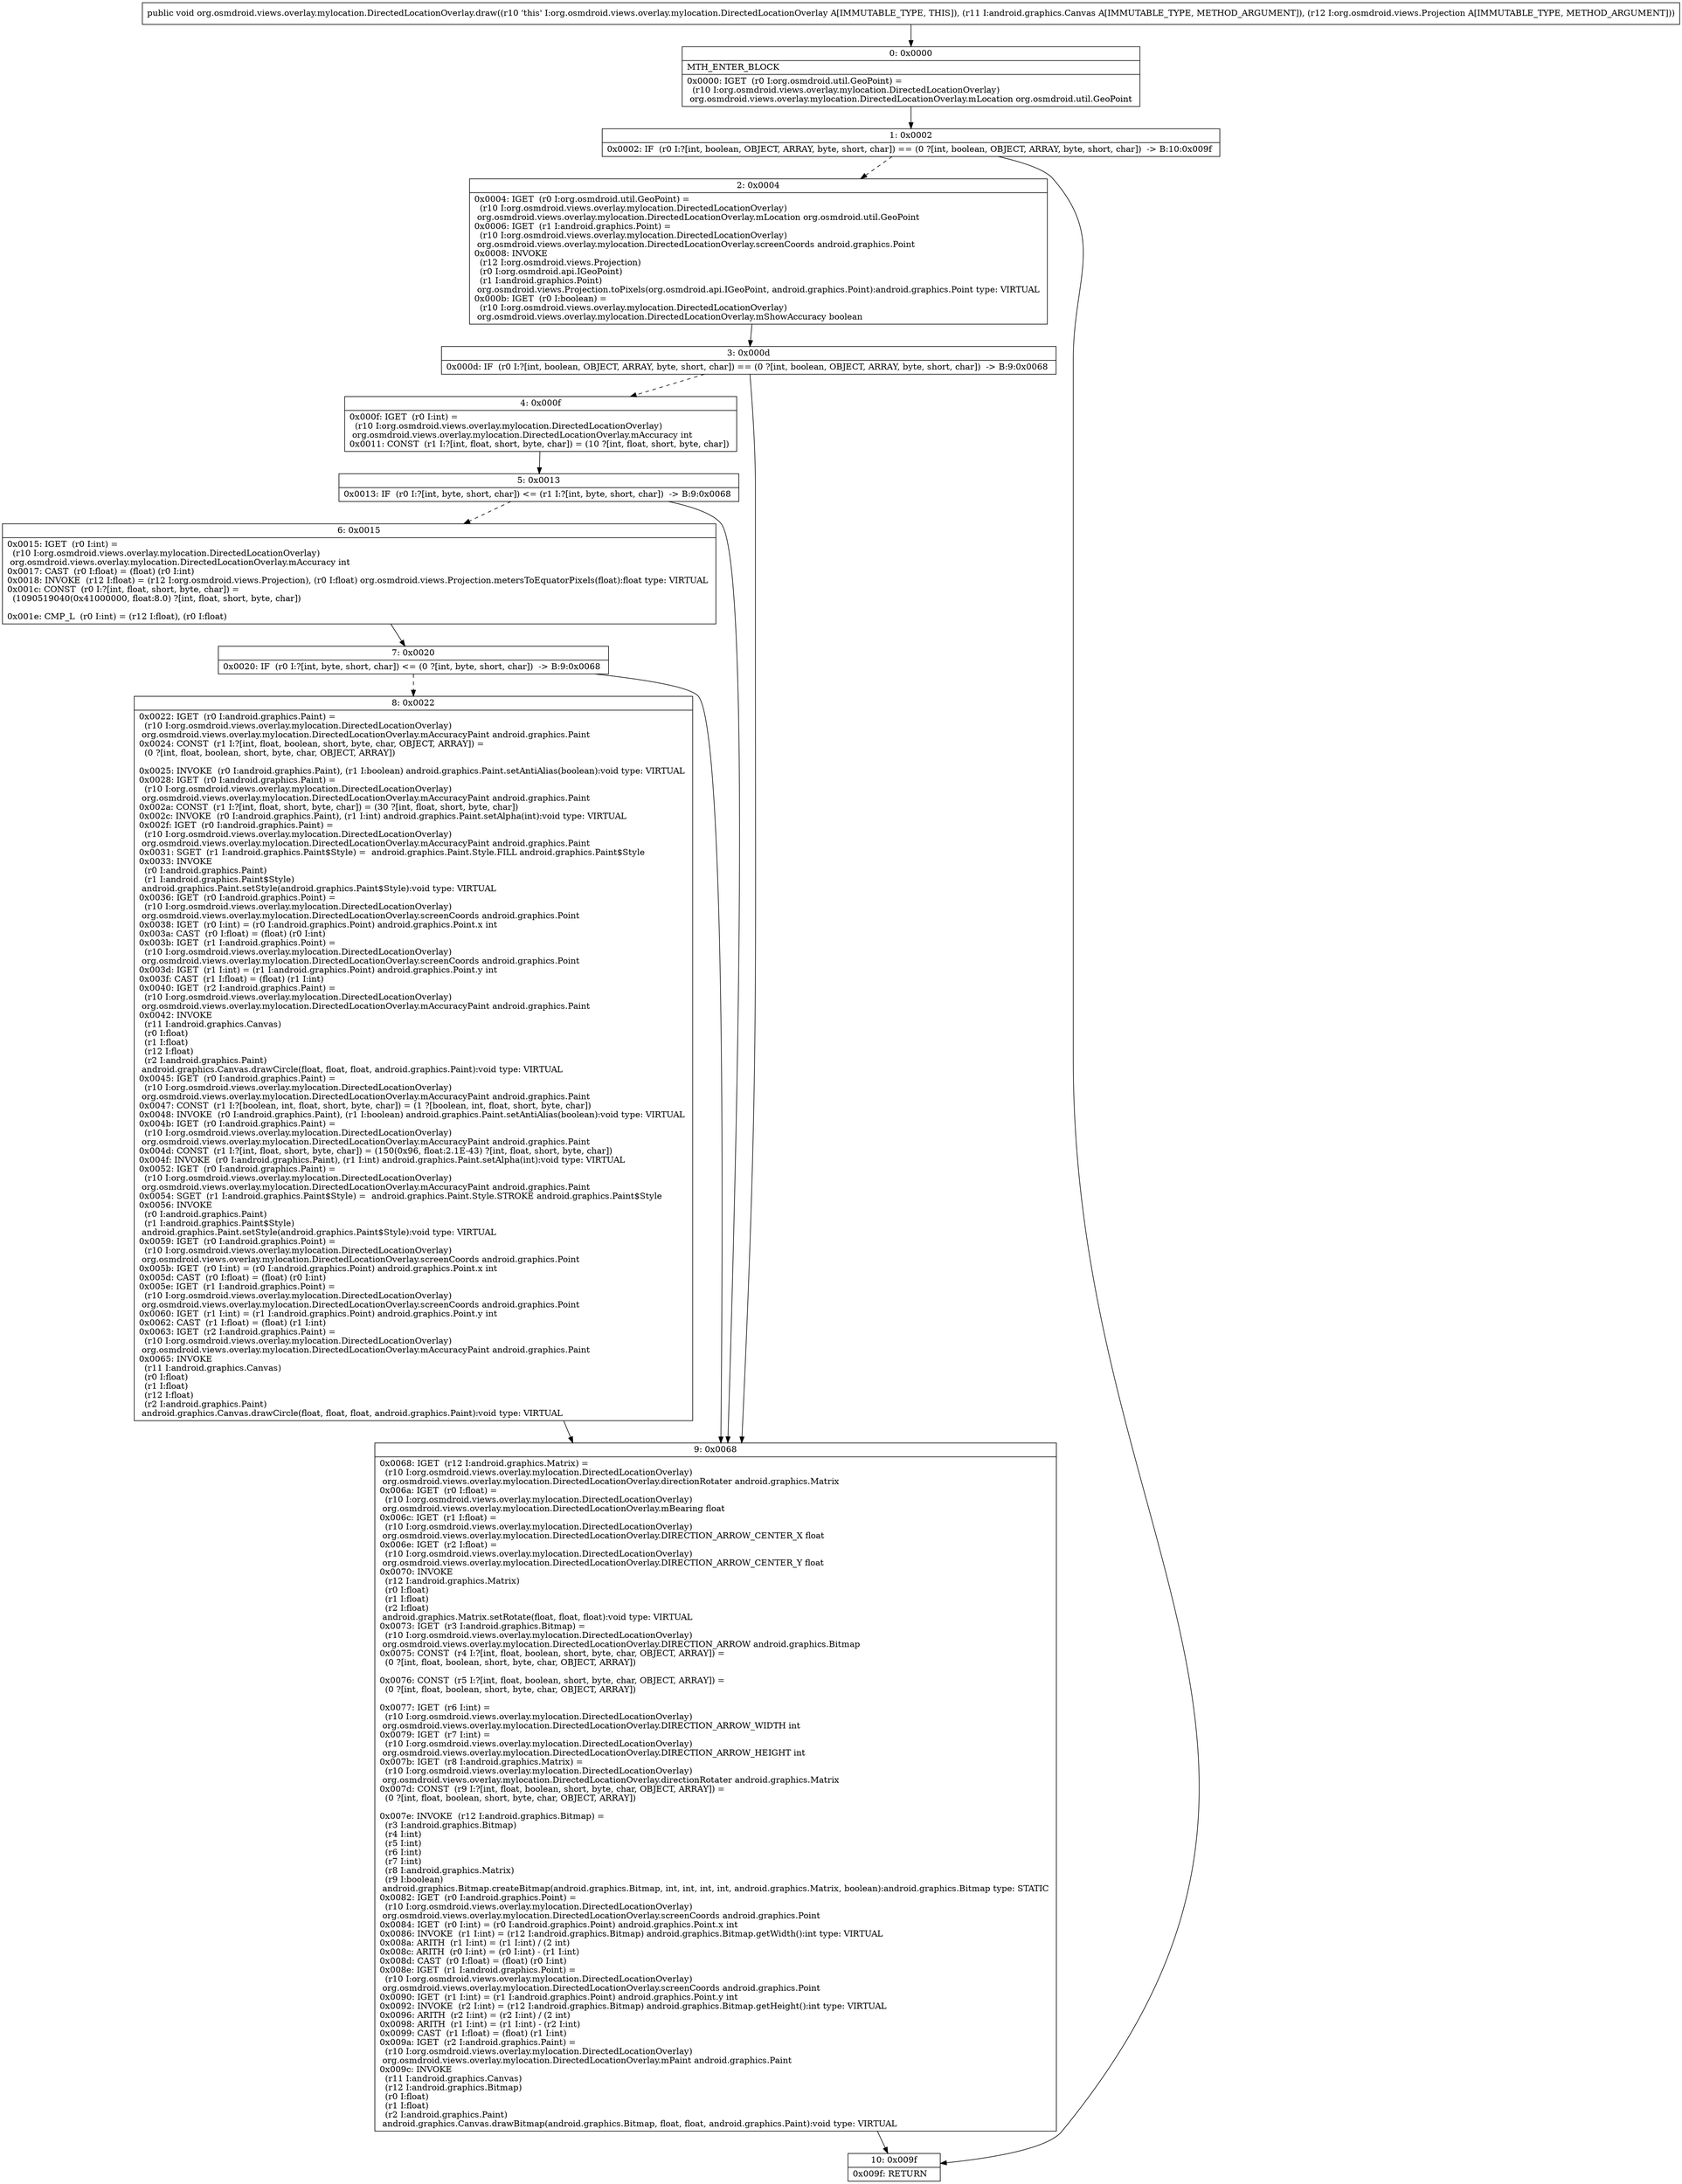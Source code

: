 digraph "CFG fororg.osmdroid.views.overlay.mylocation.DirectedLocationOverlay.draw(Landroid\/graphics\/Canvas;Lorg\/osmdroid\/views\/Projection;)V" {
Node_0 [shape=record,label="{0\:\ 0x0000|MTH_ENTER_BLOCK\l|0x0000: IGET  (r0 I:org.osmdroid.util.GeoPoint) = \l  (r10 I:org.osmdroid.views.overlay.mylocation.DirectedLocationOverlay)\l org.osmdroid.views.overlay.mylocation.DirectedLocationOverlay.mLocation org.osmdroid.util.GeoPoint \l}"];
Node_1 [shape=record,label="{1\:\ 0x0002|0x0002: IF  (r0 I:?[int, boolean, OBJECT, ARRAY, byte, short, char]) == (0 ?[int, boolean, OBJECT, ARRAY, byte, short, char])  \-\> B:10:0x009f \l}"];
Node_2 [shape=record,label="{2\:\ 0x0004|0x0004: IGET  (r0 I:org.osmdroid.util.GeoPoint) = \l  (r10 I:org.osmdroid.views.overlay.mylocation.DirectedLocationOverlay)\l org.osmdroid.views.overlay.mylocation.DirectedLocationOverlay.mLocation org.osmdroid.util.GeoPoint \l0x0006: IGET  (r1 I:android.graphics.Point) = \l  (r10 I:org.osmdroid.views.overlay.mylocation.DirectedLocationOverlay)\l org.osmdroid.views.overlay.mylocation.DirectedLocationOverlay.screenCoords android.graphics.Point \l0x0008: INVOKE  \l  (r12 I:org.osmdroid.views.Projection)\l  (r0 I:org.osmdroid.api.IGeoPoint)\l  (r1 I:android.graphics.Point)\l org.osmdroid.views.Projection.toPixels(org.osmdroid.api.IGeoPoint, android.graphics.Point):android.graphics.Point type: VIRTUAL \l0x000b: IGET  (r0 I:boolean) = \l  (r10 I:org.osmdroid.views.overlay.mylocation.DirectedLocationOverlay)\l org.osmdroid.views.overlay.mylocation.DirectedLocationOverlay.mShowAccuracy boolean \l}"];
Node_3 [shape=record,label="{3\:\ 0x000d|0x000d: IF  (r0 I:?[int, boolean, OBJECT, ARRAY, byte, short, char]) == (0 ?[int, boolean, OBJECT, ARRAY, byte, short, char])  \-\> B:9:0x0068 \l}"];
Node_4 [shape=record,label="{4\:\ 0x000f|0x000f: IGET  (r0 I:int) = \l  (r10 I:org.osmdroid.views.overlay.mylocation.DirectedLocationOverlay)\l org.osmdroid.views.overlay.mylocation.DirectedLocationOverlay.mAccuracy int \l0x0011: CONST  (r1 I:?[int, float, short, byte, char]) = (10 ?[int, float, short, byte, char]) \l}"];
Node_5 [shape=record,label="{5\:\ 0x0013|0x0013: IF  (r0 I:?[int, byte, short, char]) \<= (r1 I:?[int, byte, short, char])  \-\> B:9:0x0068 \l}"];
Node_6 [shape=record,label="{6\:\ 0x0015|0x0015: IGET  (r0 I:int) = \l  (r10 I:org.osmdroid.views.overlay.mylocation.DirectedLocationOverlay)\l org.osmdroid.views.overlay.mylocation.DirectedLocationOverlay.mAccuracy int \l0x0017: CAST  (r0 I:float) = (float) (r0 I:int) \l0x0018: INVOKE  (r12 I:float) = (r12 I:org.osmdroid.views.Projection), (r0 I:float) org.osmdroid.views.Projection.metersToEquatorPixels(float):float type: VIRTUAL \l0x001c: CONST  (r0 I:?[int, float, short, byte, char]) = \l  (1090519040(0x41000000, float:8.0) ?[int, float, short, byte, char])\l \l0x001e: CMP_L  (r0 I:int) = (r12 I:float), (r0 I:float) \l}"];
Node_7 [shape=record,label="{7\:\ 0x0020|0x0020: IF  (r0 I:?[int, byte, short, char]) \<= (0 ?[int, byte, short, char])  \-\> B:9:0x0068 \l}"];
Node_8 [shape=record,label="{8\:\ 0x0022|0x0022: IGET  (r0 I:android.graphics.Paint) = \l  (r10 I:org.osmdroid.views.overlay.mylocation.DirectedLocationOverlay)\l org.osmdroid.views.overlay.mylocation.DirectedLocationOverlay.mAccuracyPaint android.graphics.Paint \l0x0024: CONST  (r1 I:?[int, float, boolean, short, byte, char, OBJECT, ARRAY]) = \l  (0 ?[int, float, boolean, short, byte, char, OBJECT, ARRAY])\l \l0x0025: INVOKE  (r0 I:android.graphics.Paint), (r1 I:boolean) android.graphics.Paint.setAntiAlias(boolean):void type: VIRTUAL \l0x0028: IGET  (r0 I:android.graphics.Paint) = \l  (r10 I:org.osmdroid.views.overlay.mylocation.DirectedLocationOverlay)\l org.osmdroid.views.overlay.mylocation.DirectedLocationOverlay.mAccuracyPaint android.graphics.Paint \l0x002a: CONST  (r1 I:?[int, float, short, byte, char]) = (30 ?[int, float, short, byte, char]) \l0x002c: INVOKE  (r0 I:android.graphics.Paint), (r1 I:int) android.graphics.Paint.setAlpha(int):void type: VIRTUAL \l0x002f: IGET  (r0 I:android.graphics.Paint) = \l  (r10 I:org.osmdroid.views.overlay.mylocation.DirectedLocationOverlay)\l org.osmdroid.views.overlay.mylocation.DirectedLocationOverlay.mAccuracyPaint android.graphics.Paint \l0x0031: SGET  (r1 I:android.graphics.Paint$Style) =  android.graphics.Paint.Style.FILL android.graphics.Paint$Style \l0x0033: INVOKE  \l  (r0 I:android.graphics.Paint)\l  (r1 I:android.graphics.Paint$Style)\l android.graphics.Paint.setStyle(android.graphics.Paint$Style):void type: VIRTUAL \l0x0036: IGET  (r0 I:android.graphics.Point) = \l  (r10 I:org.osmdroid.views.overlay.mylocation.DirectedLocationOverlay)\l org.osmdroid.views.overlay.mylocation.DirectedLocationOverlay.screenCoords android.graphics.Point \l0x0038: IGET  (r0 I:int) = (r0 I:android.graphics.Point) android.graphics.Point.x int \l0x003a: CAST  (r0 I:float) = (float) (r0 I:int) \l0x003b: IGET  (r1 I:android.graphics.Point) = \l  (r10 I:org.osmdroid.views.overlay.mylocation.DirectedLocationOverlay)\l org.osmdroid.views.overlay.mylocation.DirectedLocationOverlay.screenCoords android.graphics.Point \l0x003d: IGET  (r1 I:int) = (r1 I:android.graphics.Point) android.graphics.Point.y int \l0x003f: CAST  (r1 I:float) = (float) (r1 I:int) \l0x0040: IGET  (r2 I:android.graphics.Paint) = \l  (r10 I:org.osmdroid.views.overlay.mylocation.DirectedLocationOverlay)\l org.osmdroid.views.overlay.mylocation.DirectedLocationOverlay.mAccuracyPaint android.graphics.Paint \l0x0042: INVOKE  \l  (r11 I:android.graphics.Canvas)\l  (r0 I:float)\l  (r1 I:float)\l  (r12 I:float)\l  (r2 I:android.graphics.Paint)\l android.graphics.Canvas.drawCircle(float, float, float, android.graphics.Paint):void type: VIRTUAL \l0x0045: IGET  (r0 I:android.graphics.Paint) = \l  (r10 I:org.osmdroid.views.overlay.mylocation.DirectedLocationOverlay)\l org.osmdroid.views.overlay.mylocation.DirectedLocationOverlay.mAccuracyPaint android.graphics.Paint \l0x0047: CONST  (r1 I:?[boolean, int, float, short, byte, char]) = (1 ?[boolean, int, float, short, byte, char]) \l0x0048: INVOKE  (r0 I:android.graphics.Paint), (r1 I:boolean) android.graphics.Paint.setAntiAlias(boolean):void type: VIRTUAL \l0x004b: IGET  (r0 I:android.graphics.Paint) = \l  (r10 I:org.osmdroid.views.overlay.mylocation.DirectedLocationOverlay)\l org.osmdroid.views.overlay.mylocation.DirectedLocationOverlay.mAccuracyPaint android.graphics.Paint \l0x004d: CONST  (r1 I:?[int, float, short, byte, char]) = (150(0x96, float:2.1E\-43) ?[int, float, short, byte, char]) \l0x004f: INVOKE  (r0 I:android.graphics.Paint), (r1 I:int) android.graphics.Paint.setAlpha(int):void type: VIRTUAL \l0x0052: IGET  (r0 I:android.graphics.Paint) = \l  (r10 I:org.osmdroid.views.overlay.mylocation.DirectedLocationOverlay)\l org.osmdroid.views.overlay.mylocation.DirectedLocationOverlay.mAccuracyPaint android.graphics.Paint \l0x0054: SGET  (r1 I:android.graphics.Paint$Style) =  android.graphics.Paint.Style.STROKE android.graphics.Paint$Style \l0x0056: INVOKE  \l  (r0 I:android.graphics.Paint)\l  (r1 I:android.graphics.Paint$Style)\l android.graphics.Paint.setStyle(android.graphics.Paint$Style):void type: VIRTUAL \l0x0059: IGET  (r0 I:android.graphics.Point) = \l  (r10 I:org.osmdroid.views.overlay.mylocation.DirectedLocationOverlay)\l org.osmdroid.views.overlay.mylocation.DirectedLocationOverlay.screenCoords android.graphics.Point \l0x005b: IGET  (r0 I:int) = (r0 I:android.graphics.Point) android.graphics.Point.x int \l0x005d: CAST  (r0 I:float) = (float) (r0 I:int) \l0x005e: IGET  (r1 I:android.graphics.Point) = \l  (r10 I:org.osmdroid.views.overlay.mylocation.DirectedLocationOverlay)\l org.osmdroid.views.overlay.mylocation.DirectedLocationOverlay.screenCoords android.graphics.Point \l0x0060: IGET  (r1 I:int) = (r1 I:android.graphics.Point) android.graphics.Point.y int \l0x0062: CAST  (r1 I:float) = (float) (r1 I:int) \l0x0063: IGET  (r2 I:android.graphics.Paint) = \l  (r10 I:org.osmdroid.views.overlay.mylocation.DirectedLocationOverlay)\l org.osmdroid.views.overlay.mylocation.DirectedLocationOverlay.mAccuracyPaint android.graphics.Paint \l0x0065: INVOKE  \l  (r11 I:android.graphics.Canvas)\l  (r0 I:float)\l  (r1 I:float)\l  (r12 I:float)\l  (r2 I:android.graphics.Paint)\l android.graphics.Canvas.drawCircle(float, float, float, android.graphics.Paint):void type: VIRTUAL \l}"];
Node_9 [shape=record,label="{9\:\ 0x0068|0x0068: IGET  (r12 I:android.graphics.Matrix) = \l  (r10 I:org.osmdroid.views.overlay.mylocation.DirectedLocationOverlay)\l org.osmdroid.views.overlay.mylocation.DirectedLocationOverlay.directionRotater android.graphics.Matrix \l0x006a: IGET  (r0 I:float) = \l  (r10 I:org.osmdroid.views.overlay.mylocation.DirectedLocationOverlay)\l org.osmdroid.views.overlay.mylocation.DirectedLocationOverlay.mBearing float \l0x006c: IGET  (r1 I:float) = \l  (r10 I:org.osmdroid.views.overlay.mylocation.DirectedLocationOverlay)\l org.osmdroid.views.overlay.mylocation.DirectedLocationOverlay.DIRECTION_ARROW_CENTER_X float \l0x006e: IGET  (r2 I:float) = \l  (r10 I:org.osmdroid.views.overlay.mylocation.DirectedLocationOverlay)\l org.osmdroid.views.overlay.mylocation.DirectedLocationOverlay.DIRECTION_ARROW_CENTER_Y float \l0x0070: INVOKE  \l  (r12 I:android.graphics.Matrix)\l  (r0 I:float)\l  (r1 I:float)\l  (r2 I:float)\l android.graphics.Matrix.setRotate(float, float, float):void type: VIRTUAL \l0x0073: IGET  (r3 I:android.graphics.Bitmap) = \l  (r10 I:org.osmdroid.views.overlay.mylocation.DirectedLocationOverlay)\l org.osmdroid.views.overlay.mylocation.DirectedLocationOverlay.DIRECTION_ARROW android.graphics.Bitmap \l0x0075: CONST  (r4 I:?[int, float, boolean, short, byte, char, OBJECT, ARRAY]) = \l  (0 ?[int, float, boolean, short, byte, char, OBJECT, ARRAY])\l \l0x0076: CONST  (r5 I:?[int, float, boolean, short, byte, char, OBJECT, ARRAY]) = \l  (0 ?[int, float, boolean, short, byte, char, OBJECT, ARRAY])\l \l0x0077: IGET  (r6 I:int) = \l  (r10 I:org.osmdroid.views.overlay.mylocation.DirectedLocationOverlay)\l org.osmdroid.views.overlay.mylocation.DirectedLocationOverlay.DIRECTION_ARROW_WIDTH int \l0x0079: IGET  (r7 I:int) = \l  (r10 I:org.osmdroid.views.overlay.mylocation.DirectedLocationOverlay)\l org.osmdroid.views.overlay.mylocation.DirectedLocationOverlay.DIRECTION_ARROW_HEIGHT int \l0x007b: IGET  (r8 I:android.graphics.Matrix) = \l  (r10 I:org.osmdroid.views.overlay.mylocation.DirectedLocationOverlay)\l org.osmdroid.views.overlay.mylocation.DirectedLocationOverlay.directionRotater android.graphics.Matrix \l0x007d: CONST  (r9 I:?[int, float, boolean, short, byte, char, OBJECT, ARRAY]) = \l  (0 ?[int, float, boolean, short, byte, char, OBJECT, ARRAY])\l \l0x007e: INVOKE  (r12 I:android.graphics.Bitmap) = \l  (r3 I:android.graphics.Bitmap)\l  (r4 I:int)\l  (r5 I:int)\l  (r6 I:int)\l  (r7 I:int)\l  (r8 I:android.graphics.Matrix)\l  (r9 I:boolean)\l android.graphics.Bitmap.createBitmap(android.graphics.Bitmap, int, int, int, int, android.graphics.Matrix, boolean):android.graphics.Bitmap type: STATIC \l0x0082: IGET  (r0 I:android.graphics.Point) = \l  (r10 I:org.osmdroid.views.overlay.mylocation.DirectedLocationOverlay)\l org.osmdroid.views.overlay.mylocation.DirectedLocationOverlay.screenCoords android.graphics.Point \l0x0084: IGET  (r0 I:int) = (r0 I:android.graphics.Point) android.graphics.Point.x int \l0x0086: INVOKE  (r1 I:int) = (r12 I:android.graphics.Bitmap) android.graphics.Bitmap.getWidth():int type: VIRTUAL \l0x008a: ARITH  (r1 I:int) = (r1 I:int) \/ (2 int) \l0x008c: ARITH  (r0 I:int) = (r0 I:int) \- (r1 I:int) \l0x008d: CAST  (r0 I:float) = (float) (r0 I:int) \l0x008e: IGET  (r1 I:android.graphics.Point) = \l  (r10 I:org.osmdroid.views.overlay.mylocation.DirectedLocationOverlay)\l org.osmdroid.views.overlay.mylocation.DirectedLocationOverlay.screenCoords android.graphics.Point \l0x0090: IGET  (r1 I:int) = (r1 I:android.graphics.Point) android.graphics.Point.y int \l0x0092: INVOKE  (r2 I:int) = (r12 I:android.graphics.Bitmap) android.graphics.Bitmap.getHeight():int type: VIRTUAL \l0x0096: ARITH  (r2 I:int) = (r2 I:int) \/ (2 int) \l0x0098: ARITH  (r1 I:int) = (r1 I:int) \- (r2 I:int) \l0x0099: CAST  (r1 I:float) = (float) (r1 I:int) \l0x009a: IGET  (r2 I:android.graphics.Paint) = \l  (r10 I:org.osmdroid.views.overlay.mylocation.DirectedLocationOverlay)\l org.osmdroid.views.overlay.mylocation.DirectedLocationOverlay.mPaint android.graphics.Paint \l0x009c: INVOKE  \l  (r11 I:android.graphics.Canvas)\l  (r12 I:android.graphics.Bitmap)\l  (r0 I:float)\l  (r1 I:float)\l  (r2 I:android.graphics.Paint)\l android.graphics.Canvas.drawBitmap(android.graphics.Bitmap, float, float, android.graphics.Paint):void type: VIRTUAL \l}"];
Node_10 [shape=record,label="{10\:\ 0x009f|0x009f: RETURN   \l}"];
MethodNode[shape=record,label="{public void org.osmdroid.views.overlay.mylocation.DirectedLocationOverlay.draw((r10 'this' I:org.osmdroid.views.overlay.mylocation.DirectedLocationOverlay A[IMMUTABLE_TYPE, THIS]), (r11 I:android.graphics.Canvas A[IMMUTABLE_TYPE, METHOD_ARGUMENT]), (r12 I:org.osmdroid.views.Projection A[IMMUTABLE_TYPE, METHOD_ARGUMENT])) }"];
MethodNode -> Node_0;
Node_0 -> Node_1;
Node_1 -> Node_2[style=dashed];
Node_1 -> Node_10;
Node_2 -> Node_3;
Node_3 -> Node_4[style=dashed];
Node_3 -> Node_9;
Node_4 -> Node_5;
Node_5 -> Node_6[style=dashed];
Node_5 -> Node_9;
Node_6 -> Node_7;
Node_7 -> Node_8[style=dashed];
Node_7 -> Node_9;
Node_8 -> Node_9;
Node_9 -> Node_10;
}

